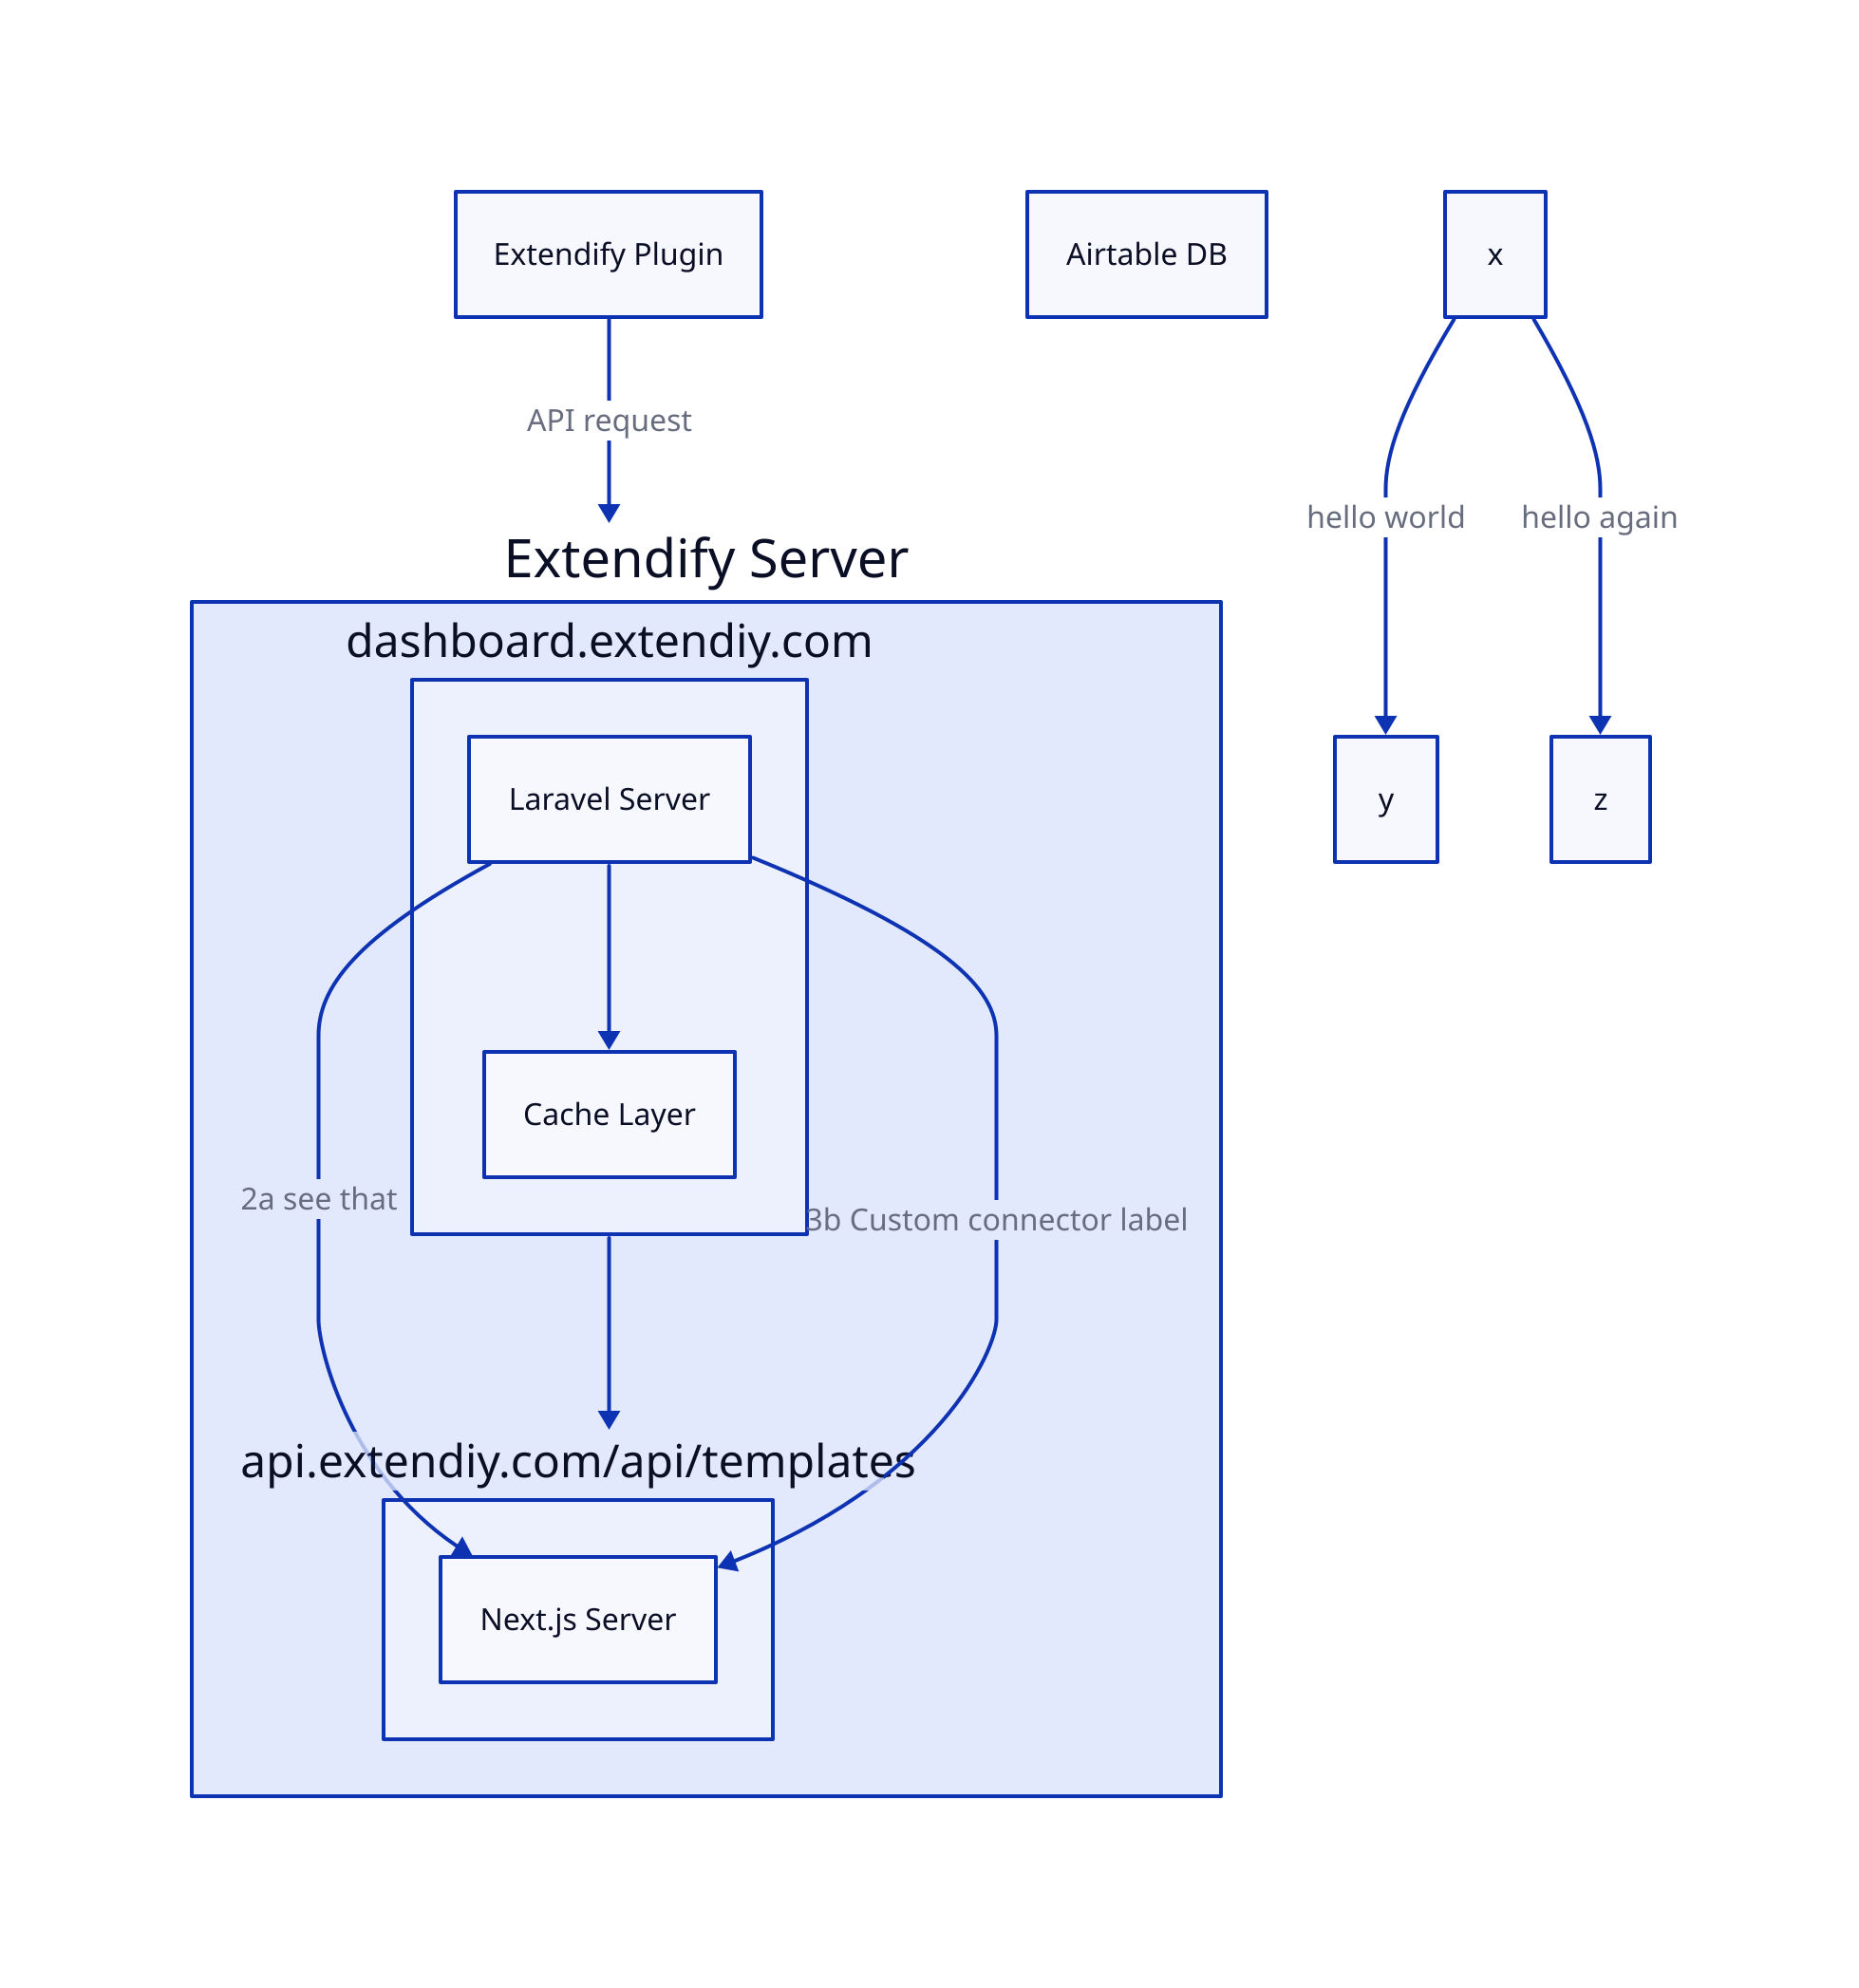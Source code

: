 a: Extendify Plugin
e: Airtable DB

extendifyServer: {
  label: Extendify Server

  dashboardServer: {
    label: dashboard.extendiy.com
    ls: Laravel Server
    cl: Cache Layer

    ls -> cl
  }

  apiServer:  {
    label: api.extendiy.com/api/templates
    nj: Next.js Server

    _.dashboardServer.ls -> nj: 2a see that
  }

  dashboardServer -> apiServer
  dashboardServer.ls -> apiServer.nj: 3b Custom connector label
}

a -> extendifyServer: API request
x -> y: hello world
x -> z: hello again

